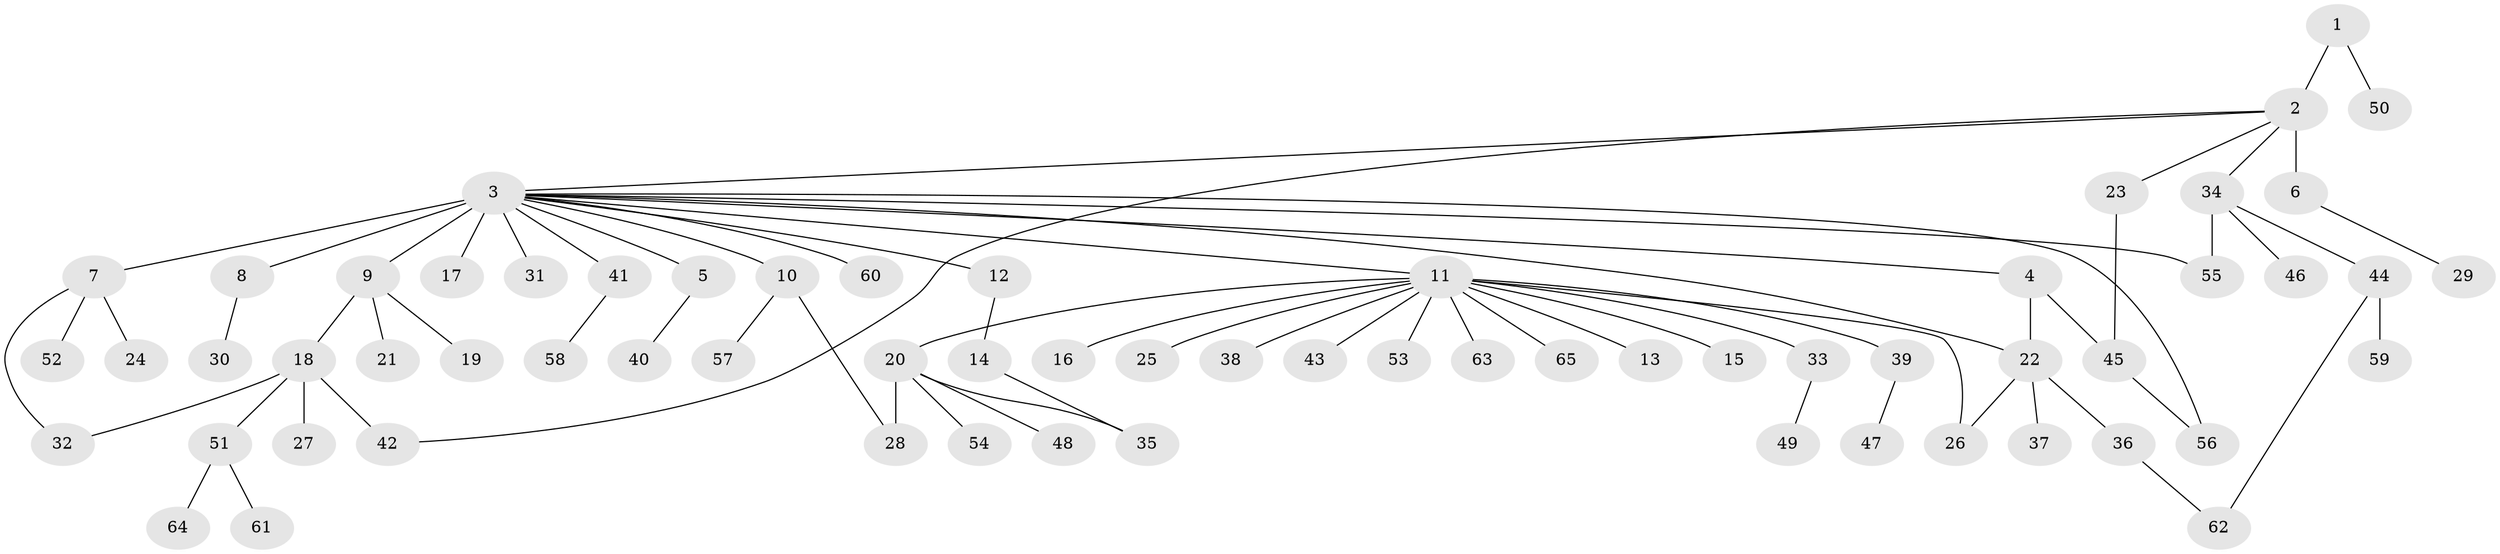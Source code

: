 // original degree distribution, {3: 0.08527131782945736, 12: 0.015503875968992248, 30: 0.007751937984496124, 5: 0.046511627906976744, 1: 0.6124031007751938, 4: 0.031007751937984496, 15: 0.007751937984496124, 7: 0.007751937984496124, 2: 0.18604651162790697}
// Generated by graph-tools (version 1.1) at 2025/35/03/09/25 02:35:30]
// undirected, 65 vertices, 74 edges
graph export_dot {
graph [start="1"]
  node [color=gray90,style=filled];
  1;
  2;
  3;
  4;
  5;
  6;
  7;
  8;
  9;
  10;
  11;
  12;
  13;
  14;
  15;
  16;
  17;
  18;
  19;
  20;
  21;
  22;
  23;
  24;
  25;
  26;
  27;
  28;
  29;
  30;
  31;
  32;
  33;
  34;
  35;
  36;
  37;
  38;
  39;
  40;
  41;
  42;
  43;
  44;
  45;
  46;
  47;
  48;
  49;
  50;
  51;
  52;
  53;
  54;
  55;
  56;
  57;
  58;
  59;
  60;
  61;
  62;
  63;
  64;
  65;
  1 -- 2 [weight=1.0];
  1 -- 50 [weight=1.0];
  2 -- 3 [weight=1.0];
  2 -- 6 [weight=6.0];
  2 -- 23 [weight=1.0];
  2 -- 34 [weight=1.0];
  2 -- 42 [weight=1.0];
  3 -- 4 [weight=1.0];
  3 -- 5 [weight=1.0];
  3 -- 7 [weight=1.0];
  3 -- 8 [weight=1.0];
  3 -- 9 [weight=1.0];
  3 -- 10 [weight=1.0];
  3 -- 11 [weight=1.0];
  3 -- 12 [weight=1.0];
  3 -- 17 [weight=11.0];
  3 -- 22 [weight=2.0];
  3 -- 31 [weight=1.0];
  3 -- 41 [weight=2.0];
  3 -- 55 [weight=1.0];
  3 -- 56 [weight=1.0];
  3 -- 60 [weight=1.0];
  4 -- 22 [weight=2.0];
  4 -- 45 [weight=1.0];
  5 -- 40 [weight=1.0];
  6 -- 29 [weight=1.0];
  7 -- 24 [weight=1.0];
  7 -- 32 [weight=1.0];
  7 -- 52 [weight=1.0];
  8 -- 30 [weight=1.0];
  9 -- 18 [weight=1.0];
  9 -- 19 [weight=1.0];
  9 -- 21 [weight=1.0];
  10 -- 28 [weight=1.0];
  10 -- 57 [weight=1.0];
  11 -- 13 [weight=1.0];
  11 -- 15 [weight=1.0];
  11 -- 16 [weight=1.0];
  11 -- 20 [weight=1.0];
  11 -- 25 [weight=1.0];
  11 -- 26 [weight=1.0];
  11 -- 33 [weight=1.0];
  11 -- 38 [weight=1.0];
  11 -- 39 [weight=1.0];
  11 -- 43 [weight=1.0];
  11 -- 53 [weight=1.0];
  11 -- 63 [weight=1.0];
  11 -- 65 [weight=1.0];
  12 -- 14 [weight=1.0];
  14 -- 35 [weight=2.0];
  18 -- 27 [weight=1.0];
  18 -- 32 [weight=1.0];
  18 -- 42 [weight=2.0];
  18 -- 51 [weight=1.0];
  20 -- 28 [weight=7.0];
  20 -- 35 [weight=1.0];
  20 -- 48 [weight=1.0];
  20 -- 54 [weight=1.0];
  22 -- 26 [weight=1.0];
  22 -- 36 [weight=1.0];
  22 -- 37 [weight=1.0];
  23 -- 45 [weight=1.0];
  33 -- 49 [weight=1.0];
  34 -- 44 [weight=1.0];
  34 -- 46 [weight=1.0];
  34 -- 55 [weight=1.0];
  36 -- 62 [weight=1.0];
  39 -- 47 [weight=1.0];
  41 -- 58 [weight=1.0];
  44 -- 59 [weight=1.0];
  44 -- 62 [weight=1.0];
  45 -- 56 [weight=2.0];
  51 -- 61 [weight=1.0];
  51 -- 64 [weight=1.0];
}
